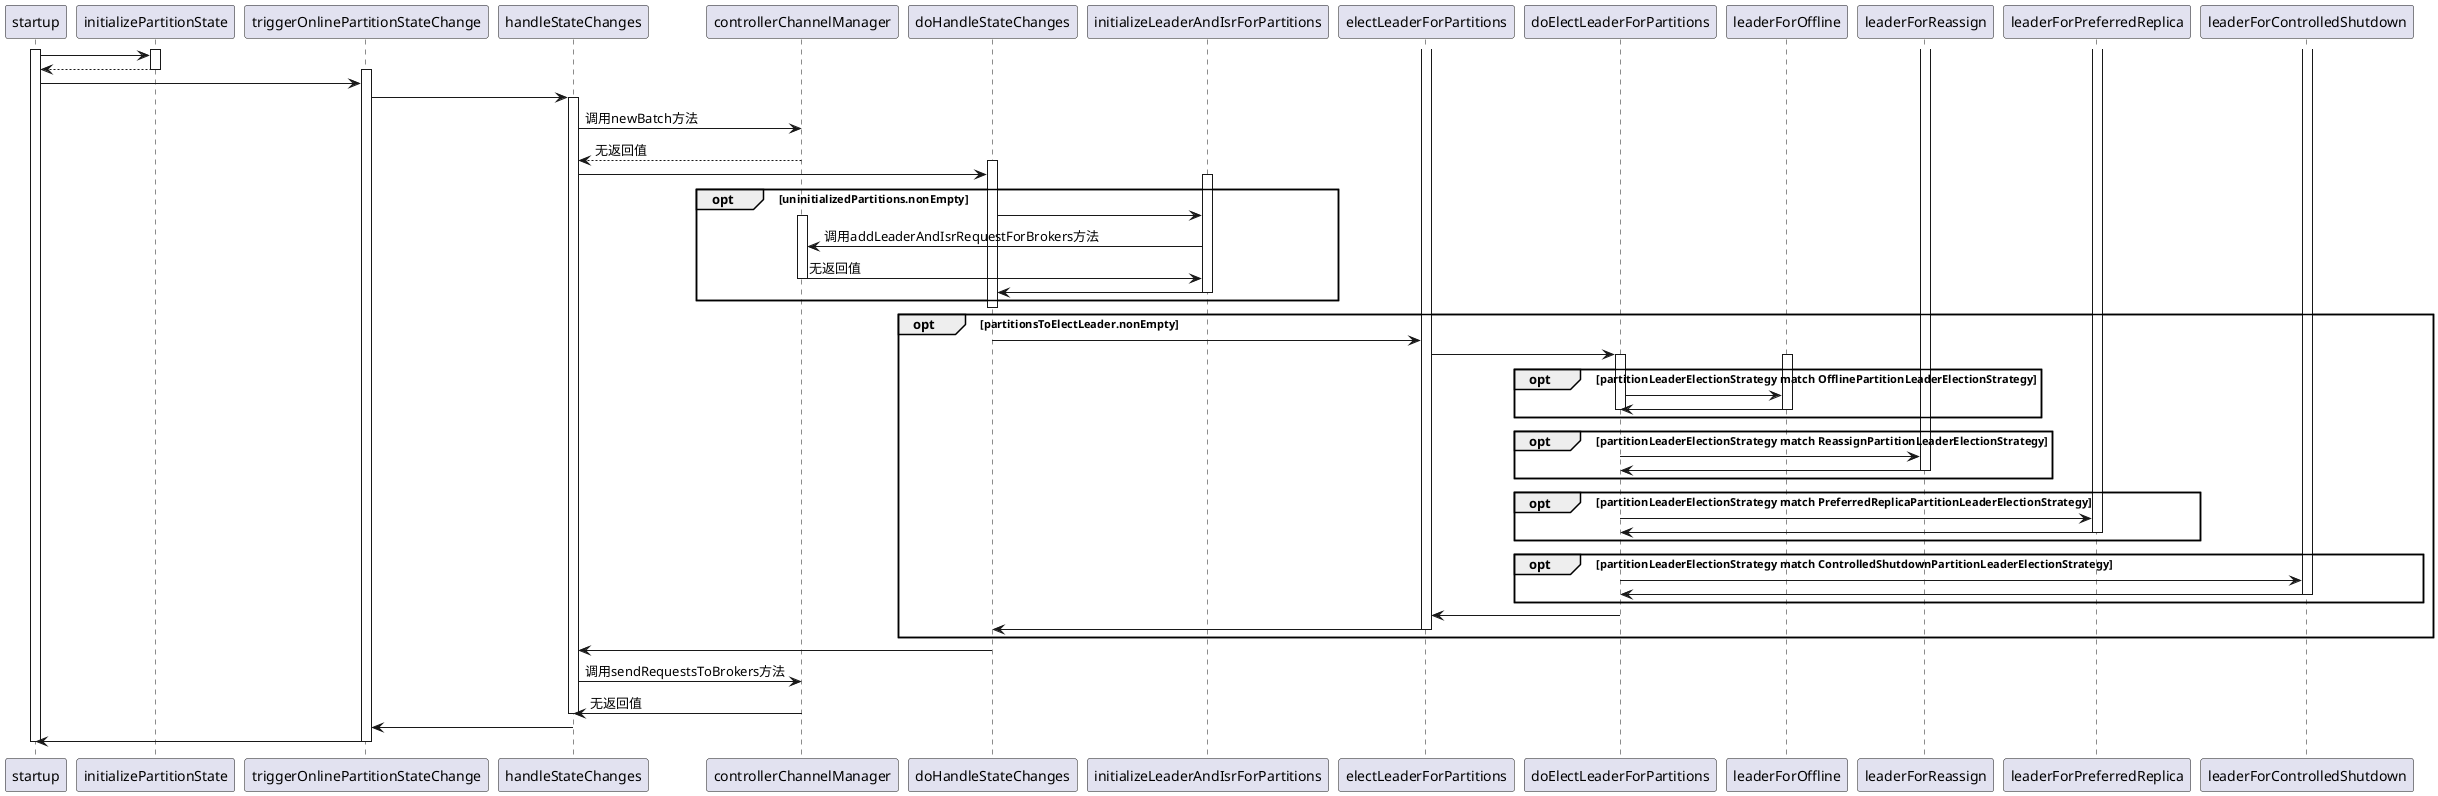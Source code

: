 @startuml
activate startup
activate initializePartitionState
startup-> initializePartitionState:
initializePartitionState--> startup:
deactivate initializePartitionState

activate triggerOnlinePartitionStateChange
startup-> triggerOnlinePartitionStateChange
triggerOnlinePartitionStateChange-> handleStateChanges 

activate handleStateChanges
handleStateChanges-> controllerChannelManager: 调用newBatch方法
controllerChannelManager--> handleStateChanges:无返回值

activate doHandleStateChanges
handleStateChanges-> doHandleStateChanges

opt uninitializedPartitions.nonEmpty
activate initializeLeaderAndIsrForPartitions
doHandleStateChanges-> initializeLeaderAndIsrForPartitions
activate controllerChannelManager
initializeLeaderAndIsrForPartitions-> controllerChannelManager: 调用addLeaderAndIsrRequestForBrokers方法
controllerChannelManager-> initializeLeaderAndIsrForPartitions: 无返回值
deactivate controllerChannelManager
initializeLeaderAndIsrForPartitions-> doHandleStateChanges
deactivate initializeLeaderAndIsrForPartitions
end
deactivate doHandleStateChanges

opt partitionsToElectLeader.nonEmpty
activate doHandleStateChanges
activate electLeaderForPartitions
doHandleStateChanges-> electLeaderForPartitions
electLeaderForPartitions-> doElectLeaderForPartitions

opt partitionLeaderElectionStrategy match OfflinePartitionLeaderElectionStrategy
activate doElectLeaderForPartitions
activate leaderForOffline
doElectLeaderForPartitions-> leaderForOffline
leaderForOffline-> doElectLeaderForPartitions
deactivate doElectLeaderForPartitions
deactivate leaderForOffline
end
opt partitionLeaderElectionStrategy match ReassignPartitionLeaderElectionStrategy
activate doElectLeaderForPartitions
activate leaderForReassign
doElectLeaderForPartitions-> leaderForReassign
leaderForReassign-> doElectLeaderForPartitions
deactivate doElectLeaderForPartitions
deactivate leaderForReassign
end
opt partitionLeaderElectionStrategy match PreferredReplicaPartitionLeaderElectionStrategy
activate doElectLeaderForPartitions
activate leaderForPreferredReplica 
doElectLeaderForPartitions-> leaderForPreferredReplica 
leaderForPreferredReplica-> doElectLeaderForPartitions
deactivate doElectLeaderForPartitions
deactivate leaderForPreferredReplica 
end
opt partitionLeaderElectionStrategy match ControlledShutdownPartitionLeaderElectionStrategy
activate doElectLeaderForPartitions
activate leaderForControlledShutdown
doElectLeaderForPartitions-> leaderForControlledShutdown
leaderForControlledShutdown-> doElectLeaderForPartitions 
deactivate doElectLeaderForPartitions
deactivate leaderForControlledShutdown
end

doElectLeaderForPartitions-> electLeaderForPartitions 
electLeaderForPartitions-> doHandleStateChanges
deactivate electLeaderForPartitions
end

doHandleStateChanges-> handleStateChanges
deactivate doHandleStateChanges

handleStateChanges-> controllerChannelManager: 调用sendRequestsToBrokers方法
controllerChannelManager-> handleStateChanges:无返回值
deactivate handleStateChanges

handleStateChanges-> triggerOnlinePartitionStateChange 
triggerOnlinePartitionStateChange-> startup
deactivate triggerOnlinePartitionStateChange
deactivate startup

@enduml